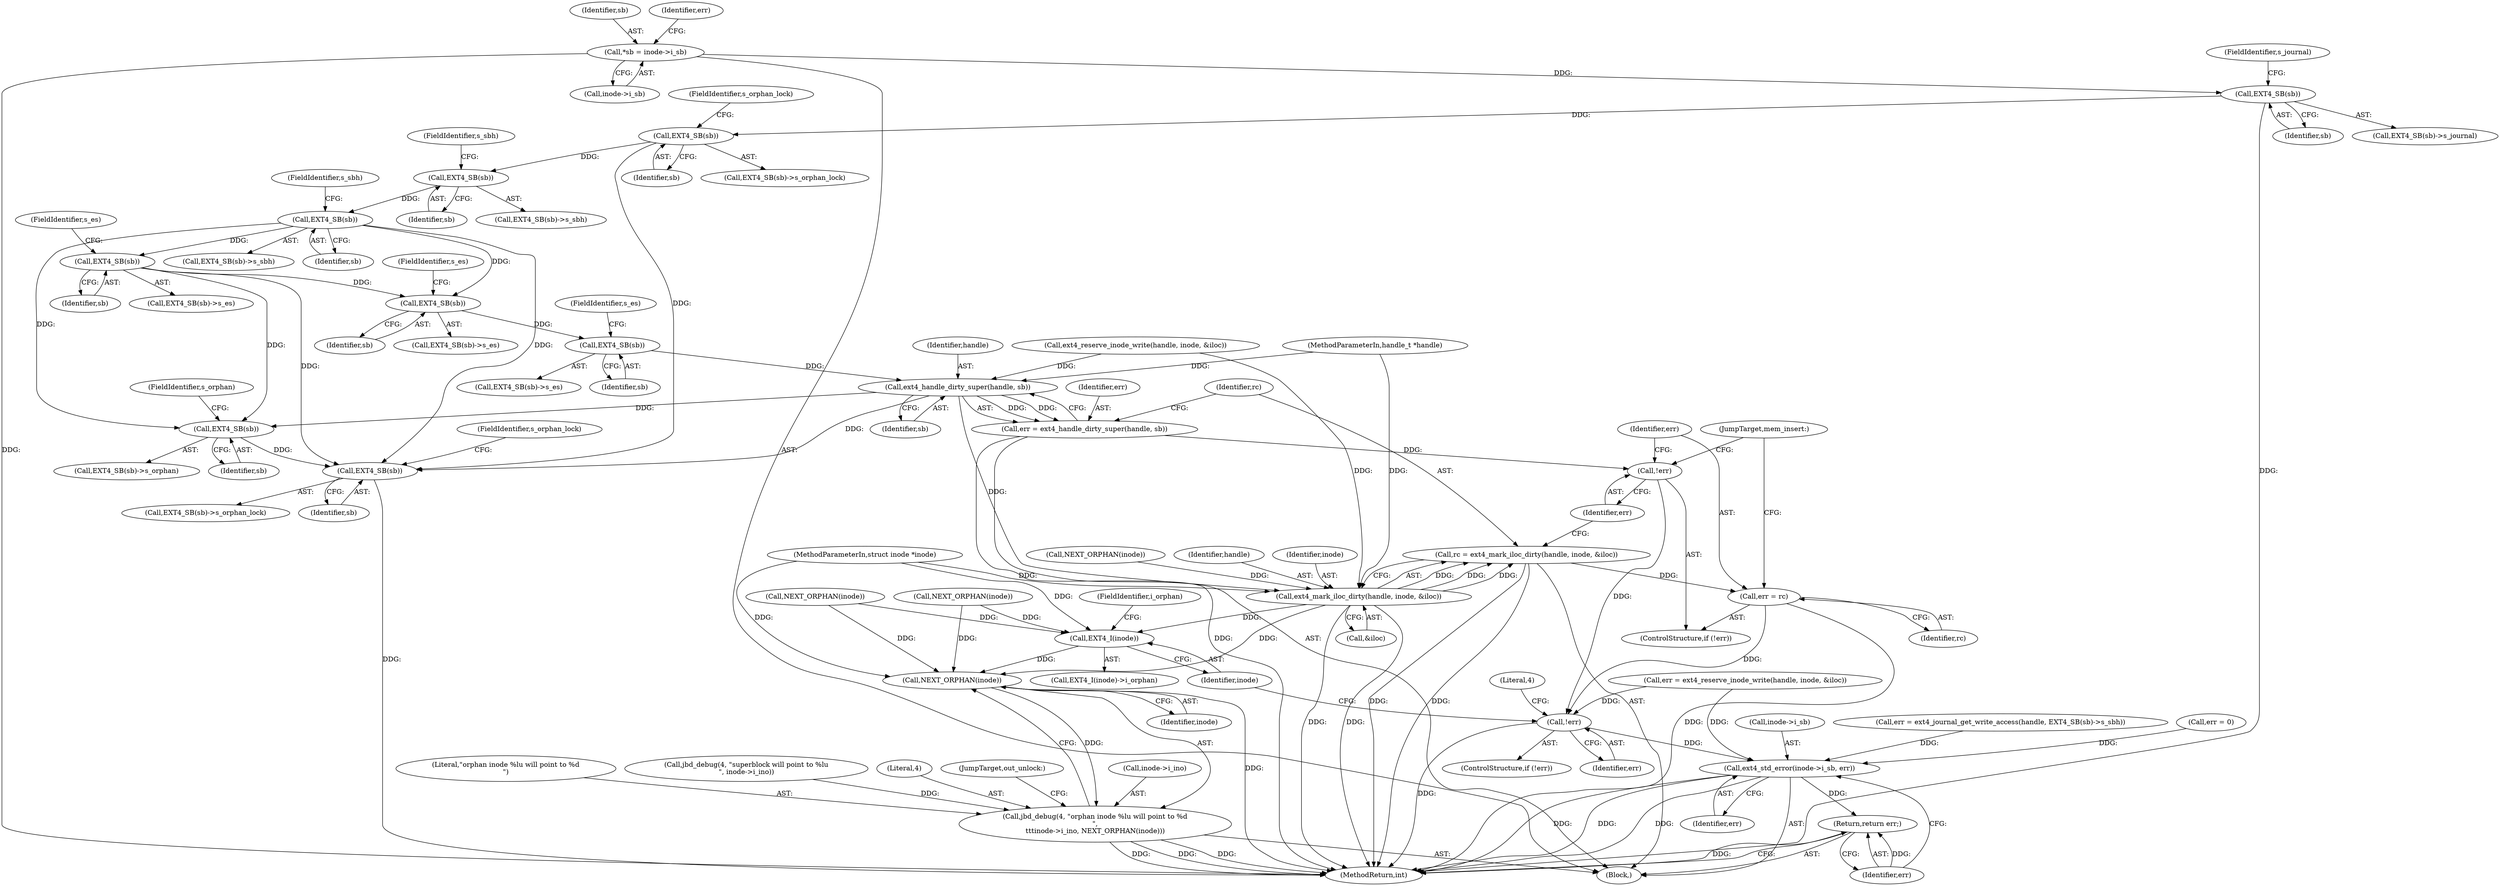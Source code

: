 digraph "0_linux_c9b92530a723ac5ef8e352885a1862b18f31b2f5@pointer" {
"1000219" [label="(Call,EXT4_SB(sb))"];
"1000212" [label="(Call,EXT4_SB(sb))"];
"1000175" [label="(Call,EXT4_SB(sb))"];
"1000166" [label="(Call,EXT4_SB(sb))"];
"1000131" [label="(Call,EXT4_SB(sb))"];
"1000123" [label="(Call,EXT4_SB(sb))"];
"1000109" [label="(Call,*sb = inode->i_sb)"];
"1000201" [label="(Call,EXT4_SB(sb))"];
"1000229" [label="(Call,ext4_handle_dirty_super(handle, sb))"];
"1000227" [label="(Call,err = ext4_handle_dirty_super(handle, sb))"];
"1000240" [label="(Call,!err)"];
"1000247" [label="(Call,!err)"];
"1000281" [label="(Call,ext4_std_error(inode->i_sb, err))"];
"1000286" [label="(Return,return err;)"];
"1000234" [label="(Call,ext4_mark_iloc_dirty(handle, inode, &iloc))"];
"1000232" [label="(Call,rc = ext4_mark_iloc_dirty(handle, inode, &iloc))"];
"1000242" [label="(Call,err = rc)"];
"1000252" [label="(Call,EXT4_I(inode))"];
"1000272" [label="(Call,NEXT_ORPHAN(inode))"];
"1000266" [label="(Call,jbd_debug(4, \"orphan inode %lu will point to %d\n\",\n\t\t\tinode->i_ino, NEXT_ORPHAN(inode)))"];
"1000257" [label="(Call,EXT4_SB(sb))"];
"1000278" [label="(Call,EXT4_SB(sb))"];
"1000203" [label="(FieldIdentifier,s_es)"];
"1000246" [label="(ControlStructure,if (!err))"];
"1000248" [label="(Identifier,err)"];
"1000232" [label="(Call,rc = ext4_mark_iloc_dirty(handle, inode, &iloc))"];
"1000257" [label="(Call,EXT4_SB(sb))"];
"1000252" [label="(Call,EXT4_I(inode))"];
"1000213" [label="(Identifier,sb)"];
"1000131" [label="(Call,EXT4_SB(sb))"];
"1000243" [label="(Identifier,err)"];
"1000280" [label="(FieldIdentifier,s_orphan_lock)"];
"1000282" [label="(Call,inode->i_sb)"];
"1000245" [label="(JumpTarget,mem_insert:)"];
"1000170" [label="(Call,err = ext4_journal_get_write_access(handle, EXT4_SB(sb)->s_sbh))"];
"1000122" [label="(Call,EXT4_SB(sb)->s_journal)"];
"1000269" [label="(Call,inode->i_ino)"];
"1000268" [label="(Literal,\"orphan inode %lu will point to %d\n\")"];
"1000196" [label="(Call,NEXT_ORPHAN(inode))"];
"1000183" [label="(Call,ext4_reserve_inode_write(handle, inode, &iloc))"];
"1000176" [label="(Identifier,sb)"];
"1000167" [label="(Identifier,sb)"];
"1000207" [label="(Call,NEXT_ORPHAN(inode))"];
"1000111" [label="(Call,inode->i_sb)"];
"1000235" [label="(Identifier,handle)"];
"1000260" [label="(Call,jbd_debug(4, \"superblock will point to %lu\n\", inode->i_ino))"];
"1000287" [label="(Identifier,err)"];
"1000244" [label="(Identifier,rc)"];
"1000277" [label="(Call,EXT4_SB(sb)->s_orphan_lock)"];
"1000125" [label="(FieldIdentifier,s_journal)"];
"1000237" [label="(Call,&iloc)"];
"1000251" [label="(Call,EXT4_I(inode)->i_orphan)"];
"1000166" [label="(Call,EXT4_SB(sb))"];
"1000221" [label="(FieldIdentifier,s_es)"];
"1000279" [label="(Identifier,sb)"];
"1000273" [label="(Identifier,inode)"];
"1000230" [label="(Identifier,handle)"];
"1000124" [label="(Identifier,sb)"];
"1000177" [label="(FieldIdentifier,s_sbh)"];
"1000110" [label="(Identifier,sb)"];
"1000220" [label="(Identifier,sb)"];
"1000181" [label="(Call,err = ext4_reserve_inode_write(handle, inode, &iloc))"];
"1000236" [label="(Identifier,inode)"];
"1000286" [label="(Return,return err;)"];
"1000267" [label="(Literal,4)"];
"1000109" [label="(Call,*sb = inode->i_sb)"];
"1000174" [label="(Call,EXT4_SB(sb)->s_sbh)"];
"1000218" [label="(Call,EXT4_SB(sb)->s_es)"];
"1000239" [label="(ControlStructure,if (!err))"];
"1000123" [label="(Call,EXT4_SB(sb))"];
"1000105" [label="(MethodParameterIn,handle_t *handle)"];
"1000219" [label="(Call,EXT4_SB(sb))"];
"1000202" [label="(Identifier,sb)"];
"1000175" [label="(Call,EXT4_SB(sb))"];
"1000116" [label="(Call,err = 0)"];
"1000285" [label="(Identifier,err)"];
"1000229" [label="(Call,ext4_handle_dirty_super(handle, sb))"];
"1000231" [label="(Identifier,sb)"];
"1000256" [label="(Call,EXT4_SB(sb)->s_orphan)"];
"1000165" [label="(Call,EXT4_SB(sb)->s_sbh)"];
"1000254" [label="(FieldIdentifier,i_orphan)"];
"1000234" [label="(Call,ext4_mark_iloc_dirty(handle, inode, &iloc))"];
"1000117" [label="(Identifier,err)"];
"1000211" [label="(Call,EXT4_SB(sb)->s_es)"];
"1000259" [label="(FieldIdentifier,s_orphan)"];
"1000193" [label="(Call,NEXT_ORPHAN(inode))"];
"1000258" [label="(Identifier,sb)"];
"1000278" [label="(Call,EXT4_SB(sb))"];
"1000233" [label="(Identifier,rc)"];
"1000130" [label="(Call,EXT4_SB(sb)->s_orphan_lock)"];
"1000240" [label="(Call,!err)"];
"1000133" [label="(FieldIdentifier,s_orphan_lock)"];
"1000132" [label="(Identifier,sb)"];
"1000242" [label="(Call,err = rc)"];
"1000201" [label="(Call,EXT4_SB(sb))"];
"1000200" [label="(Call,EXT4_SB(sb)->s_es)"];
"1000106" [label="(MethodParameterIn,struct inode *inode)"];
"1000241" [label="(Identifier,err)"];
"1000227" [label="(Call,err = ext4_handle_dirty_super(handle, sb))"];
"1000274" [label="(JumpTarget,out_unlock:)"];
"1000288" [label="(MethodReturn,int)"];
"1000228" [label="(Identifier,err)"];
"1000212" [label="(Call,EXT4_SB(sb))"];
"1000107" [label="(Block,)"];
"1000253" [label="(Identifier,inode)"];
"1000168" [label="(FieldIdentifier,s_sbh)"];
"1000261" [label="(Literal,4)"];
"1000272" [label="(Call,NEXT_ORPHAN(inode))"];
"1000247" [label="(Call,!err)"];
"1000266" [label="(Call,jbd_debug(4, \"orphan inode %lu will point to %d\n\",\n\t\t\tinode->i_ino, NEXT_ORPHAN(inode)))"];
"1000214" [label="(FieldIdentifier,s_es)"];
"1000281" [label="(Call,ext4_std_error(inode->i_sb, err))"];
"1000219" -> "1000218"  [label="AST: "];
"1000219" -> "1000220"  [label="CFG: "];
"1000220" -> "1000219"  [label="AST: "];
"1000221" -> "1000219"  [label="CFG: "];
"1000212" -> "1000219"  [label="DDG: "];
"1000219" -> "1000229"  [label="DDG: "];
"1000212" -> "1000211"  [label="AST: "];
"1000212" -> "1000213"  [label="CFG: "];
"1000213" -> "1000212"  [label="AST: "];
"1000214" -> "1000212"  [label="CFG: "];
"1000175" -> "1000212"  [label="DDG: "];
"1000201" -> "1000212"  [label="DDG: "];
"1000175" -> "1000174"  [label="AST: "];
"1000175" -> "1000176"  [label="CFG: "];
"1000176" -> "1000175"  [label="AST: "];
"1000177" -> "1000175"  [label="CFG: "];
"1000166" -> "1000175"  [label="DDG: "];
"1000175" -> "1000201"  [label="DDG: "];
"1000175" -> "1000257"  [label="DDG: "];
"1000175" -> "1000278"  [label="DDG: "];
"1000166" -> "1000165"  [label="AST: "];
"1000166" -> "1000167"  [label="CFG: "];
"1000167" -> "1000166"  [label="AST: "];
"1000168" -> "1000166"  [label="CFG: "];
"1000131" -> "1000166"  [label="DDG: "];
"1000131" -> "1000130"  [label="AST: "];
"1000131" -> "1000132"  [label="CFG: "];
"1000132" -> "1000131"  [label="AST: "];
"1000133" -> "1000131"  [label="CFG: "];
"1000123" -> "1000131"  [label="DDG: "];
"1000131" -> "1000278"  [label="DDG: "];
"1000123" -> "1000122"  [label="AST: "];
"1000123" -> "1000124"  [label="CFG: "];
"1000124" -> "1000123"  [label="AST: "];
"1000125" -> "1000123"  [label="CFG: "];
"1000123" -> "1000288"  [label="DDG: "];
"1000109" -> "1000123"  [label="DDG: "];
"1000109" -> "1000107"  [label="AST: "];
"1000109" -> "1000111"  [label="CFG: "];
"1000110" -> "1000109"  [label="AST: "];
"1000111" -> "1000109"  [label="AST: "];
"1000117" -> "1000109"  [label="CFG: "];
"1000109" -> "1000288"  [label="DDG: "];
"1000201" -> "1000200"  [label="AST: "];
"1000201" -> "1000202"  [label="CFG: "];
"1000202" -> "1000201"  [label="AST: "];
"1000203" -> "1000201"  [label="CFG: "];
"1000201" -> "1000257"  [label="DDG: "];
"1000201" -> "1000278"  [label="DDG: "];
"1000229" -> "1000227"  [label="AST: "];
"1000229" -> "1000231"  [label="CFG: "];
"1000230" -> "1000229"  [label="AST: "];
"1000231" -> "1000229"  [label="AST: "];
"1000227" -> "1000229"  [label="CFG: "];
"1000229" -> "1000227"  [label="DDG: "];
"1000229" -> "1000227"  [label="DDG: "];
"1000183" -> "1000229"  [label="DDG: "];
"1000105" -> "1000229"  [label="DDG: "];
"1000229" -> "1000234"  [label="DDG: "];
"1000229" -> "1000257"  [label="DDG: "];
"1000229" -> "1000278"  [label="DDG: "];
"1000227" -> "1000107"  [label="AST: "];
"1000228" -> "1000227"  [label="AST: "];
"1000233" -> "1000227"  [label="CFG: "];
"1000227" -> "1000288"  [label="DDG: "];
"1000227" -> "1000240"  [label="DDG: "];
"1000240" -> "1000239"  [label="AST: "];
"1000240" -> "1000241"  [label="CFG: "];
"1000241" -> "1000240"  [label="AST: "];
"1000243" -> "1000240"  [label="CFG: "];
"1000245" -> "1000240"  [label="CFG: "];
"1000240" -> "1000247"  [label="DDG: "];
"1000247" -> "1000246"  [label="AST: "];
"1000247" -> "1000248"  [label="CFG: "];
"1000248" -> "1000247"  [label="AST: "];
"1000253" -> "1000247"  [label="CFG: "];
"1000261" -> "1000247"  [label="CFG: "];
"1000247" -> "1000288"  [label="DDG: "];
"1000181" -> "1000247"  [label="DDG: "];
"1000242" -> "1000247"  [label="DDG: "];
"1000247" -> "1000281"  [label="DDG: "];
"1000281" -> "1000107"  [label="AST: "];
"1000281" -> "1000285"  [label="CFG: "];
"1000282" -> "1000281"  [label="AST: "];
"1000285" -> "1000281"  [label="AST: "];
"1000287" -> "1000281"  [label="CFG: "];
"1000281" -> "1000288"  [label="DDG: "];
"1000281" -> "1000288"  [label="DDG: "];
"1000281" -> "1000288"  [label="DDG: "];
"1000170" -> "1000281"  [label="DDG: "];
"1000181" -> "1000281"  [label="DDG: "];
"1000116" -> "1000281"  [label="DDG: "];
"1000281" -> "1000286"  [label="DDG: "];
"1000286" -> "1000107"  [label="AST: "];
"1000286" -> "1000287"  [label="CFG: "];
"1000287" -> "1000286"  [label="AST: "];
"1000288" -> "1000286"  [label="CFG: "];
"1000286" -> "1000288"  [label="DDG: "];
"1000287" -> "1000286"  [label="DDG: "];
"1000234" -> "1000232"  [label="AST: "];
"1000234" -> "1000237"  [label="CFG: "];
"1000235" -> "1000234"  [label="AST: "];
"1000236" -> "1000234"  [label="AST: "];
"1000237" -> "1000234"  [label="AST: "];
"1000232" -> "1000234"  [label="CFG: "];
"1000234" -> "1000288"  [label="DDG: "];
"1000234" -> "1000288"  [label="DDG: "];
"1000234" -> "1000232"  [label="DDG: "];
"1000234" -> "1000232"  [label="DDG: "];
"1000234" -> "1000232"  [label="DDG: "];
"1000105" -> "1000234"  [label="DDG: "];
"1000207" -> "1000234"  [label="DDG: "];
"1000106" -> "1000234"  [label="DDG: "];
"1000183" -> "1000234"  [label="DDG: "];
"1000234" -> "1000252"  [label="DDG: "];
"1000234" -> "1000272"  [label="DDG: "];
"1000232" -> "1000107"  [label="AST: "];
"1000233" -> "1000232"  [label="AST: "];
"1000241" -> "1000232"  [label="CFG: "];
"1000232" -> "1000288"  [label="DDG: "];
"1000232" -> "1000288"  [label="DDG: "];
"1000232" -> "1000242"  [label="DDG: "];
"1000242" -> "1000239"  [label="AST: "];
"1000242" -> "1000244"  [label="CFG: "];
"1000243" -> "1000242"  [label="AST: "];
"1000244" -> "1000242"  [label="AST: "];
"1000245" -> "1000242"  [label="CFG: "];
"1000242" -> "1000288"  [label="DDG: "];
"1000252" -> "1000251"  [label="AST: "];
"1000252" -> "1000253"  [label="CFG: "];
"1000253" -> "1000252"  [label="AST: "];
"1000254" -> "1000252"  [label="CFG: "];
"1000193" -> "1000252"  [label="DDG: "];
"1000196" -> "1000252"  [label="DDG: "];
"1000106" -> "1000252"  [label="DDG: "];
"1000252" -> "1000272"  [label="DDG: "];
"1000272" -> "1000266"  [label="AST: "];
"1000272" -> "1000273"  [label="CFG: "];
"1000273" -> "1000272"  [label="AST: "];
"1000266" -> "1000272"  [label="CFG: "];
"1000272" -> "1000288"  [label="DDG: "];
"1000272" -> "1000266"  [label="DDG: "];
"1000193" -> "1000272"  [label="DDG: "];
"1000196" -> "1000272"  [label="DDG: "];
"1000106" -> "1000272"  [label="DDG: "];
"1000266" -> "1000107"  [label="AST: "];
"1000267" -> "1000266"  [label="AST: "];
"1000268" -> "1000266"  [label="AST: "];
"1000269" -> "1000266"  [label="AST: "];
"1000274" -> "1000266"  [label="CFG: "];
"1000266" -> "1000288"  [label="DDG: "];
"1000266" -> "1000288"  [label="DDG: "];
"1000266" -> "1000288"  [label="DDG: "];
"1000260" -> "1000266"  [label="DDG: "];
"1000257" -> "1000256"  [label="AST: "];
"1000257" -> "1000258"  [label="CFG: "];
"1000258" -> "1000257"  [label="AST: "];
"1000259" -> "1000257"  [label="CFG: "];
"1000257" -> "1000278"  [label="DDG: "];
"1000278" -> "1000277"  [label="AST: "];
"1000278" -> "1000279"  [label="CFG: "];
"1000279" -> "1000278"  [label="AST: "];
"1000280" -> "1000278"  [label="CFG: "];
"1000278" -> "1000288"  [label="DDG: "];
}

